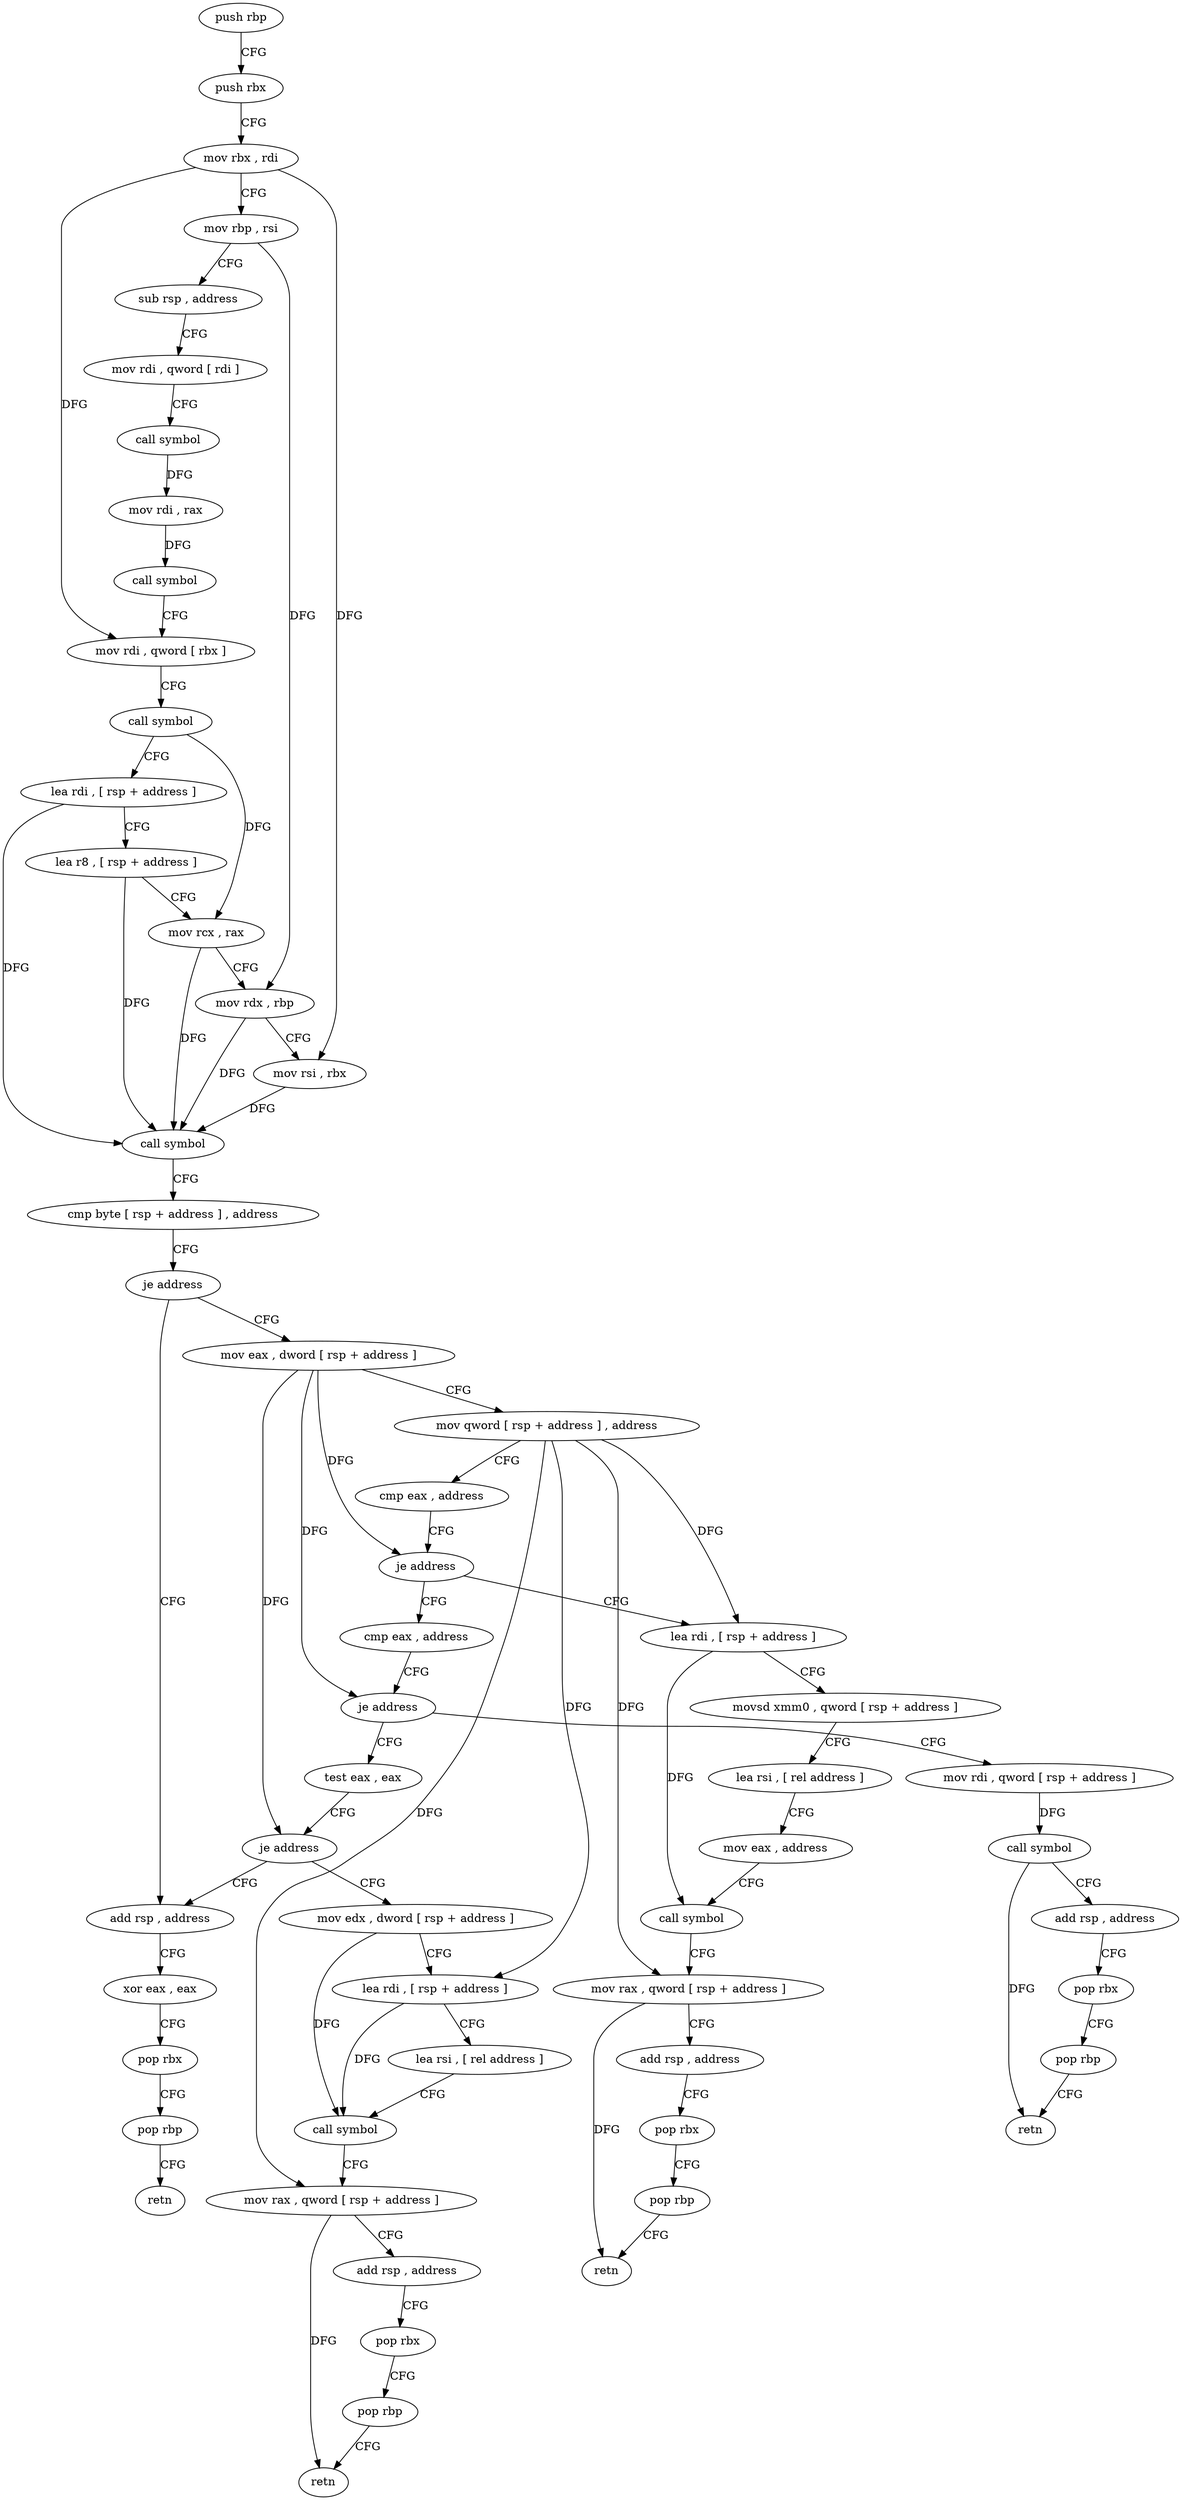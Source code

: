 digraph "func" {
"142624" [label = "push rbp" ]
"142625" [label = "push rbx" ]
"142626" [label = "mov rbx , rdi" ]
"142629" [label = "mov rbp , rsi" ]
"142632" [label = "sub rsp , address" ]
"142636" [label = "mov rdi , qword [ rdi ]" ]
"142639" [label = "call symbol" ]
"142644" [label = "mov rdi , rax" ]
"142647" [label = "call symbol" ]
"142652" [label = "mov rdi , qword [ rbx ]" ]
"142655" [label = "call symbol" ]
"142660" [label = "lea rdi , [ rsp + address ]" ]
"142665" [label = "lea r8 , [ rsp + address ]" ]
"142670" [label = "mov rcx , rax" ]
"142673" [label = "mov rdx , rbp" ]
"142676" [label = "mov rsi , rbx" ]
"142679" [label = "call symbol" ]
"142684" [label = "cmp byte [ rsp + address ] , address" ]
"142689" [label = "je address" ]
"142718" [label = "add rsp , address" ]
"142691" [label = "mov eax , dword [ rsp + address ]" ]
"142722" [label = "xor eax , eax" ]
"142724" [label = "pop rbx" ]
"142725" [label = "pop rbp" ]
"142726" [label = "retn" ]
"142695" [label = "mov qword [ rsp + address ] , address" ]
"142704" [label = "cmp eax , address" ]
"142707" [label = "je address" ]
"142800" [label = "lea rdi , [ rsp + address ]" ]
"142709" [label = "cmp eax , address" ]
"142805" [label = "movsd xmm0 , qword [ rsp + address ]" ]
"142811" [label = "lea rsi , [ rel address ]" ]
"142818" [label = "mov eax , address" ]
"142823" [label = "call symbol" ]
"142828" [label = "mov rax , qword [ rsp + address ]" ]
"142833" [label = "add rsp , address" ]
"142837" [label = "pop rbx" ]
"142838" [label = "pop rbp" ]
"142839" [label = "retn" ]
"142712" [label = "je address" ]
"142736" [label = "mov rdi , qword [ rsp + address ]" ]
"142714" [label = "test eax , eax" ]
"142741" [label = "call symbol" ]
"142746" [label = "add rsp , address" ]
"142750" [label = "pop rbx" ]
"142751" [label = "pop rbp" ]
"142752" [label = "retn" ]
"142716" [label = "je address" ]
"142760" [label = "mov edx , dword [ rsp + address ]" ]
"142764" [label = "lea rdi , [ rsp + address ]" ]
"142769" [label = "lea rsi , [ rel address ]" ]
"142776" [label = "call symbol" ]
"142781" [label = "mov rax , qword [ rsp + address ]" ]
"142786" [label = "add rsp , address" ]
"142790" [label = "pop rbx" ]
"142791" [label = "pop rbp" ]
"142792" [label = "retn" ]
"142624" -> "142625" [ label = "CFG" ]
"142625" -> "142626" [ label = "CFG" ]
"142626" -> "142629" [ label = "CFG" ]
"142626" -> "142652" [ label = "DFG" ]
"142626" -> "142676" [ label = "DFG" ]
"142629" -> "142632" [ label = "CFG" ]
"142629" -> "142673" [ label = "DFG" ]
"142632" -> "142636" [ label = "CFG" ]
"142636" -> "142639" [ label = "CFG" ]
"142639" -> "142644" [ label = "DFG" ]
"142644" -> "142647" [ label = "DFG" ]
"142647" -> "142652" [ label = "CFG" ]
"142652" -> "142655" [ label = "CFG" ]
"142655" -> "142660" [ label = "CFG" ]
"142655" -> "142670" [ label = "DFG" ]
"142660" -> "142665" [ label = "CFG" ]
"142660" -> "142679" [ label = "DFG" ]
"142665" -> "142670" [ label = "CFG" ]
"142665" -> "142679" [ label = "DFG" ]
"142670" -> "142673" [ label = "CFG" ]
"142670" -> "142679" [ label = "DFG" ]
"142673" -> "142676" [ label = "CFG" ]
"142673" -> "142679" [ label = "DFG" ]
"142676" -> "142679" [ label = "DFG" ]
"142679" -> "142684" [ label = "CFG" ]
"142684" -> "142689" [ label = "CFG" ]
"142689" -> "142718" [ label = "CFG" ]
"142689" -> "142691" [ label = "CFG" ]
"142718" -> "142722" [ label = "CFG" ]
"142691" -> "142695" [ label = "CFG" ]
"142691" -> "142707" [ label = "DFG" ]
"142691" -> "142712" [ label = "DFG" ]
"142691" -> "142716" [ label = "DFG" ]
"142722" -> "142724" [ label = "CFG" ]
"142724" -> "142725" [ label = "CFG" ]
"142725" -> "142726" [ label = "CFG" ]
"142695" -> "142704" [ label = "CFG" ]
"142695" -> "142828" [ label = "DFG" ]
"142695" -> "142781" [ label = "DFG" ]
"142695" -> "142800" [ label = "DFG" ]
"142695" -> "142764" [ label = "DFG" ]
"142704" -> "142707" [ label = "CFG" ]
"142707" -> "142800" [ label = "CFG" ]
"142707" -> "142709" [ label = "CFG" ]
"142800" -> "142805" [ label = "CFG" ]
"142800" -> "142823" [ label = "DFG" ]
"142709" -> "142712" [ label = "CFG" ]
"142805" -> "142811" [ label = "CFG" ]
"142811" -> "142818" [ label = "CFG" ]
"142818" -> "142823" [ label = "CFG" ]
"142823" -> "142828" [ label = "CFG" ]
"142828" -> "142833" [ label = "CFG" ]
"142828" -> "142839" [ label = "DFG" ]
"142833" -> "142837" [ label = "CFG" ]
"142837" -> "142838" [ label = "CFG" ]
"142838" -> "142839" [ label = "CFG" ]
"142712" -> "142736" [ label = "CFG" ]
"142712" -> "142714" [ label = "CFG" ]
"142736" -> "142741" [ label = "DFG" ]
"142714" -> "142716" [ label = "CFG" ]
"142741" -> "142746" [ label = "CFG" ]
"142741" -> "142752" [ label = "DFG" ]
"142746" -> "142750" [ label = "CFG" ]
"142750" -> "142751" [ label = "CFG" ]
"142751" -> "142752" [ label = "CFG" ]
"142716" -> "142760" [ label = "CFG" ]
"142716" -> "142718" [ label = "CFG" ]
"142760" -> "142764" [ label = "CFG" ]
"142760" -> "142776" [ label = "DFG" ]
"142764" -> "142769" [ label = "CFG" ]
"142764" -> "142776" [ label = "DFG" ]
"142769" -> "142776" [ label = "CFG" ]
"142776" -> "142781" [ label = "CFG" ]
"142781" -> "142786" [ label = "CFG" ]
"142781" -> "142792" [ label = "DFG" ]
"142786" -> "142790" [ label = "CFG" ]
"142790" -> "142791" [ label = "CFG" ]
"142791" -> "142792" [ label = "CFG" ]
}
